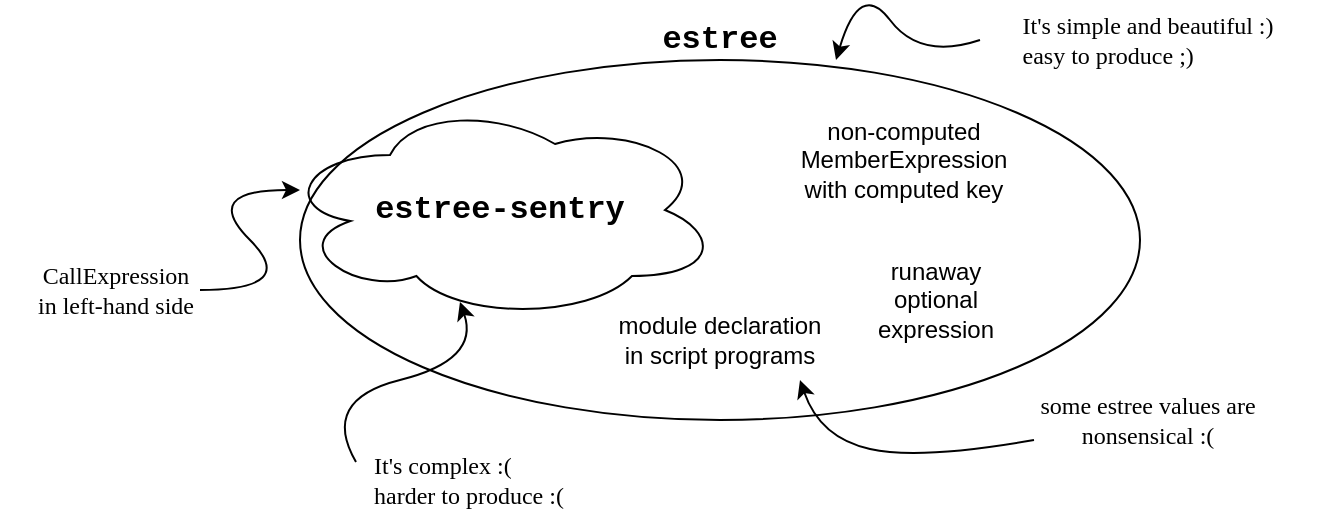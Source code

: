 <mxfile version="24.7.16">
  <diagram name="Page-1" id="XP_l0BIBv9DtcvsjhYkT">
    <mxGraphModel dx="900" dy="575" grid="1" gridSize="10" guides="1" tooltips="1" connect="1" arrows="1" fold="1" page="1" pageScale="1" pageWidth="827" pageHeight="1169" math="0" shadow="0">
      <root>
        <mxCell id="0" />
        <mxCell id="1" parent="0" />
        <mxCell id="yEfi9qdWkgKZeGp1_gkt-3" value="" style="ellipse;whiteSpace=wrap;html=1;fillColor=none;" vertex="1" parent="1">
          <mxGeometry x="170" y="140" width="420" height="180" as="geometry" />
        </mxCell>
        <mxCell id="yEfi9qdWkgKZeGp1_gkt-2" value="&lt;font size=&quot;1&quot; face=&quot;Courier New&quot;&gt;&lt;b style=&quot;font-size: 16px;&quot;&gt;estree-sentry&lt;/b&gt;&lt;/font&gt;" style="ellipse;shape=cloud;whiteSpace=wrap;html=1;fillColor=none;" vertex="1" parent="1">
          <mxGeometry x="160" y="160" width="220" height="110" as="geometry" />
        </mxCell>
        <mxCell id="yEfi9qdWkgKZeGp1_gkt-6" value="non-computed&lt;div&gt;MemberExpression&lt;div&gt;with computed key&lt;/div&gt;&lt;/div&gt;" style="text;html=1;align=center;verticalAlign=middle;whiteSpace=wrap;rounded=0;" vertex="1" parent="1">
          <mxGeometry x="414" y="170" width="116" height="40" as="geometry" />
        </mxCell>
        <mxCell id="yEfi9qdWkgKZeGp1_gkt-7" value="&lt;font size=&quot;1&quot; face=&quot;Courier New&quot;&gt;&lt;b style=&quot;font-size: 16px;&quot;&gt;estree&lt;/b&gt;&lt;/font&gt;" style="text;html=1;align=center;verticalAlign=middle;whiteSpace=wrap;rounded=0;" vertex="1" parent="1">
          <mxGeometry x="322" y="110" width="116" height="40" as="geometry" />
        </mxCell>
        <mxCell id="yEfi9qdWkgKZeGp1_gkt-8" value="runaway&lt;div&gt;optional&lt;/div&gt;&lt;div&gt;expression&lt;/div&gt;" style="text;html=1;align=center;verticalAlign=middle;whiteSpace=wrap;rounded=0;" vertex="1" parent="1">
          <mxGeometry x="430" y="240" width="116" height="40" as="geometry" />
        </mxCell>
        <mxCell id="yEfi9qdWkgKZeGp1_gkt-10" value="" style="curved=1;endArrow=classic;html=1;rounded=0;" edge="1" parent="1">
          <mxGeometry width="50" height="50" relative="1" as="geometry">
            <mxPoint x="120" y="255" as="sourcePoint" />
            <mxPoint x="170" y="205" as="targetPoint" />
            <Array as="points">
              <mxPoint x="170" y="255" />
              <mxPoint x="120" y="205" />
            </Array>
          </mxGeometry>
        </mxCell>
        <mxCell id="yEfi9qdWkgKZeGp1_gkt-11" value="&lt;font face=&quot;Comic Sans MS&quot;&gt;CallExpression&lt;/font&gt;&lt;div&gt;&lt;font face=&quot;Comic Sans MS&quot;&gt;in left-hand side&lt;/font&gt;&lt;/div&gt;" style="text;html=1;align=center;verticalAlign=middle;whiteSpace=wrap;rounded=0;" vertex="1" parent="1">
          <mxGeometry x="20" y="235" width="116" height="40" as="geometry" />
        </mxCell>
        <mxCell id="yEfi9qdWkgKZeGp1_gkt-12" value="&lt;font face=&quot;Comic Sans MS&quot;&gt;It&#39;s simple and beautiful :)&lt;/font&gt;&lt;div style=&quot;text-align: left;&quot;&gt;&lt;font face=&quot;Comic Sans MS&quot;&gt;easy to produce ;)&lt;/font&gt;&lt;/div&gt;" style="text;html=1;align=center;verticalAlign=middle;whiteSpace=wrap;rounded=0;" vertex="1" parent="1">
          <mxGeometry x="510" y="110" width="168" height="40" as="geometry" />
        </mxCell>
        <mxCell id="yEfi9qdWkgKZeGp1_gkt-13" value="" style="curved=1;endArrow=classic;html=1;rounded=0;exitX=0;exitY=0.5;exitDx=0;exitDy=0;entryX=1;entryY=0.75;entryDx=0;entryDy=0;" edge="1" parent="1" source="yEfi9qdWkgKZeGp1_gkt-12" target="yEfi9qdWkgKZeGp1_gkt-7">
          <mxGeometry width="50" height="50" relative="1" as="geometry">
            <mxPoint x="600" y="140" as="sourcePoint" />
            <mxPoint x="410" y="138" as="targetPoint" />
            <Array as="points">
              <mxPoint x="480" y="140" />
              <mxPoint x="450" y="100" />
            </Array>
          </mxGeometry>
        </mxCell>
        <mxCell id="yEfi9qdWkgKZeGp1_gkt-16" value="&lt;font face=&quot;Comic Sans MS&quot;&gt;some estree values are nonsensical :(&lt;/font&gt;" style="text;html=1;align=center;verticalAlign=middle;whiteSpace=wrap;rounded=0;" vertex="1" parent="1">
          <mxGeometry x="537" y="300" width="114" height="40" as="geometry" />
        </mxCell>
        <mxCell id="yEfi9qdWkgKZeGp1_gkt-17" value="&lt;font face=&quot;Comic Sans MS&quot;&gt;It&#39;s complex :(&lt;/font&gt;&lt;div&gt;&lt;span style=&quot;font-family: &amp;quot;Comic Sans MS&amp;quot;;&quot;&gt;harder to produce :(&lt;/span&gt;&lt;/div&gt;" style="text;html=1;align=left;verticalAlign=middle;whiteSpace=wrap;rounded=0;" vertex="1" parent="1">
          <mxGeometry x="205" y="330" width="130" height="40" as="geometry" />
        </mxCell>
        <mxCell id="yEfi9qdWkgKZeGp1_gkt-19" value="" style="curved=1;endArrow=classic;html=1;rounded=0;entryX=0.409;entryY=0.918;entryDx=0;entryDy=0;entryPerimeter=0;" edge="1" parent="1" target="yEfi9qdWkgKZeGp1_gkt-2">
          <mxGeometry width="50" height="50" relative="1" as="geometry">
            <mxPoint x="198" y="341" as="sourcePoint" />
            <mxPoint x="229" y="249" as="targetPoint" />
            <Array as="points">
              <mxPoint x="180" y="310" />
              <mxPoint x="260" y="290" />
            </Array>
          </mxGeometry>
        </mxCell>
        <mxCell id="yEfi9qdWkgKZeGp1_gkt-20" value="module declaration&lt;div&gt;in script programs&lt;/div&gt;" style="text;html=1;align=center;verticalAlign=middle;whiteSpace=wrap;rounded=0;" vertex="1" parent="1">
          <mxGeometry x="322" y="260" width="116" height="40" as="geometry" />
        </mxCell>
        <mxCell id="yEfi9qdWkgKZeGp1_gkt-27" value="" style="curved=1;endArrow=classic;html=1;rounded=0;entryX=0.409;entryY=0.918;entryDx=0;entryDy=0;entryPerimeter=0;exitX=0;exitY=0.75;exitDx=0;exitDy=0;" edge="1" parent="1" source="yEfi9qdWkgKZeGp1_gkt-16">
          <mxGeometry width="50" height="50" relative="1" as="geometry">
            <mxPoint x="540" y="360" as="sourcePoint" />
            <mxPoint x="420" y="300" as="targetPoint" />
            <Array as="points">
              <mxPoint x="480" y="340" />
              <mxPoint x="430" y="329" />
            </Array>
          </mxGeometry>
        </mxCell>
      </root>
    </mxGraphModel>
  </diagram>
</mxfile>
